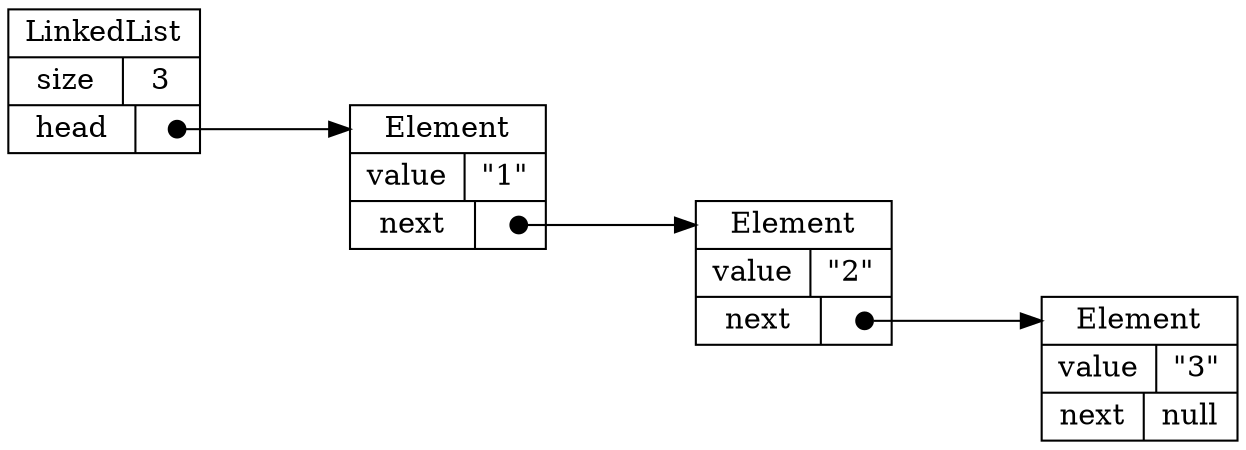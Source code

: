 digraph "linkedList03" {
graph ["rankdir"="LR","compound"="true","ranksep"="1.0","nodesep"="1.0"]
"/" ["label"="<_C>LinkedList|{size|3}|{head|<head_head>}","style"="filled","fillcolor"="white","shape"="record"]
"/head" ["label"="<_C>Element|{value|\"1\"}|{next|<next_next>}","style"="filled","fillcolor"="white","shape"="record"]
"/head/next" ["label"="<_C>Element|{value|\"2\"}|{next|<next_next>}","style"="filled","fillcolor"="white","shape"="record"]
"/head/next/next" ["label"="<_C>Element|{value|\"3\"}|{next|null}","style"="filled","fillcolor"="white","shape"="record"]
"/":"head_head":c -> "/head":"_C" ["tailclip"="false","arrowtail"="dot","dir"="both","label"=""]
"/head":"next_next":c -> "/head/next":"_C" ["tailclip"="false","arrowtail"="dot","dir"="both","label"=""]
"/head/next":"next_next":c -> "/head/next/next":"_C" ["tailclip"="false","arrowtail"="dot","dir"="both","label"=""]
}
